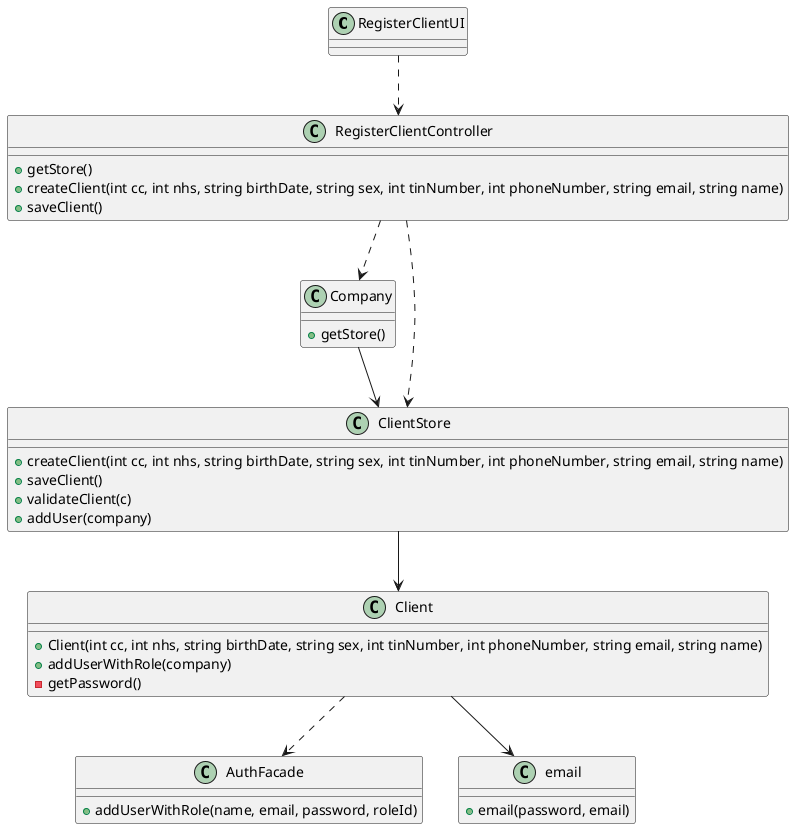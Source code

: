@startuml

class RegisterClientUI{
}

class RegisterClientController{
    + getStore()
    + createClient(int cc, int nhs, string birthDate, string sex, int tinNumber, int phoneNumber, string email, string name)
    + saveClient()
}

class AuthFacade{
    + addUserWithRole(name, email, password, roleId)
}


class Company{
    + getStore()
}

class Client{
    + Client(int cc, int nhs, string birthDate, string sex, int tinNumber, int phoneNumber, string email, string name)
    + addUserWithRole(company)
    - getPassword()

}

class ClientStore{
    + createClient(int cc, int nhs, string birthDate, string sex, int tinNumber, int phoneNumber, string email, string name)
    + saveClient()
    + validateClient(c)
    + addUser(company)
}

class email{
+email(password, email)
}

Client --> email
RegisterClientUI ..> RegisterClientController
RegisterClientController ..> Company
RegisterClientController ..> ClientStore
Company --> ClientStore

ClientStore --> Client
Client ..> AuthFacade
@enduml